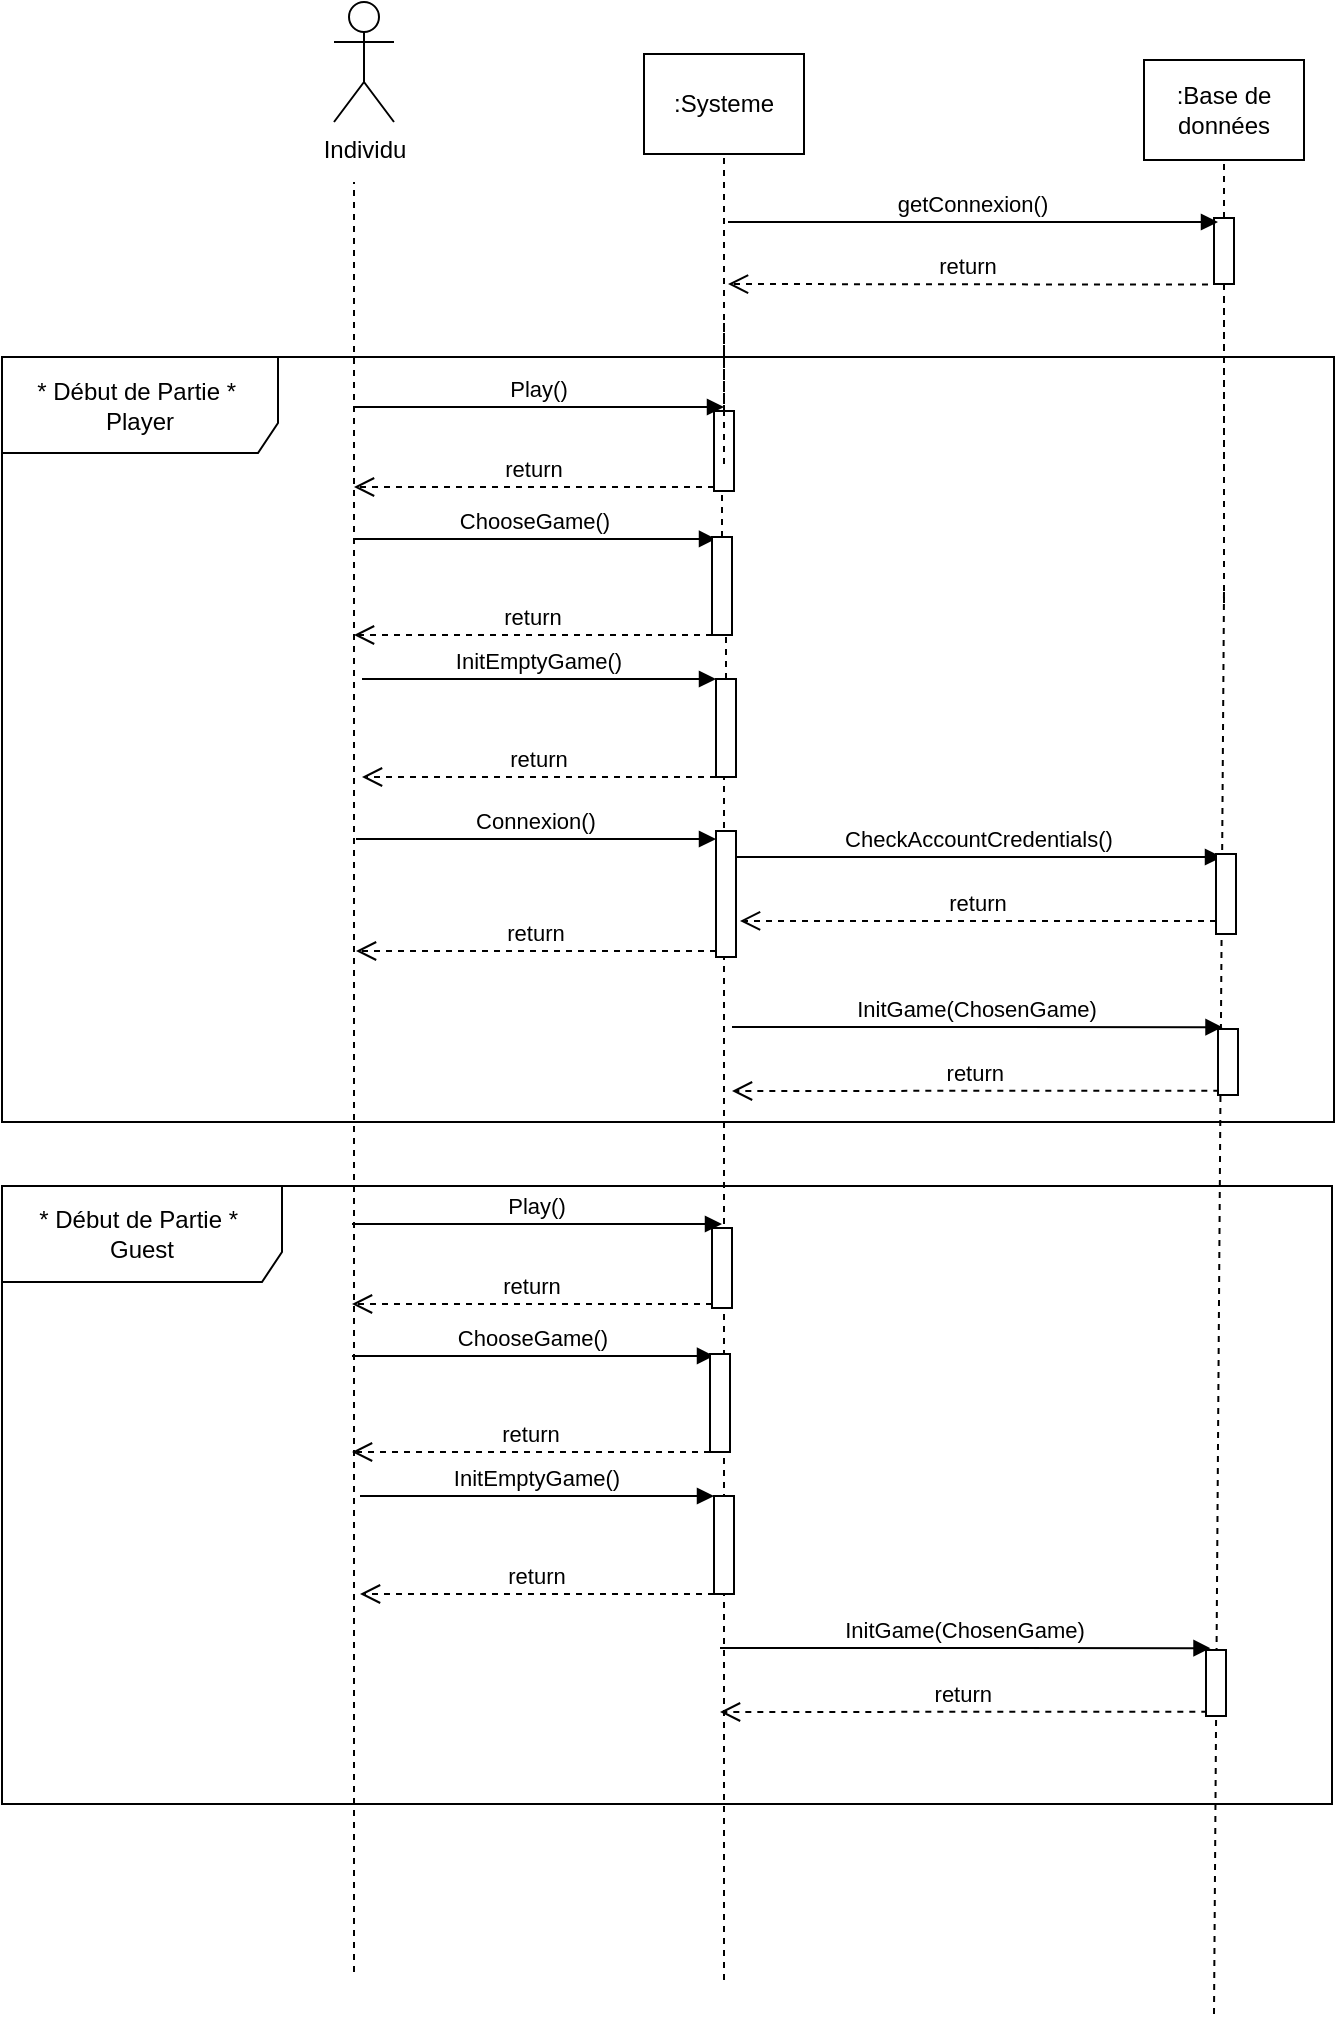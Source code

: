 <mxfile version="13.10.1" type="gitlab">
  <diagram id="kgpKYQtTHZ0yAKxKKP6v" name="Page-1">
    <mxGraphModel dx="1110" dy="652" grid="0" gridSize="10" guides="1" tooltips="1" connect="1" arrows="1" fold="1" page="1" pageScale="1" pageWidth="850" pageHeight="1400" background="#ffffff" math="0" shadow="0" extFonts="Permanent Marker^https://fonts.googleapis.com/css?family=Permanent+Marker">
      <root>
        <mxCell id="0" />
        <mxCell id="1" parent="0" />
        <mxCell id="LkClCWV3-tZvklI0jkfO-49" value="* Début de Partie *&amp;nbsp;&lt;br&gt;Player" style="shape=umlFrame;whiteSpace=wrap;html=1;fillColor=none;width=138;height=48;" parent="1" vertex="1">
          <mxGeometry x="7" y="184.5" width="666" height="382.5" as="geometry" />
        </mxCell>
        <mxCell id="LkClCWV3-tZvklI0jkfO-59" value="* Début de Partie *&amp;nbsp;&lt;br&gt;Guest" style="shape=umlFrame;whiteSpace=wrap;html=1;fillColor=none;width=140;height=48;" parent="1" vertex="1">
          <mxGeometry x="7" y="599" width="665" height="309" as="geometry" />
        </mxCell>
        <mxCell id="LkClCWV3-tZvklI0jkfO-1" value="Individu" style="shape=umlActor;verticalLabelPosition=bottom;verticalAlign=top;html=1;outlineConnect=0;" parent="1" vertex="1">
          <mxGeometry x="173" y="7" width="30" height="60" as="geometry" />
        </mxCell>
        <mxCell id="LkClCWV3-tZvklI0jkfO-6" value="" style="endArrow=none;dashed=1;html=1;" parent="1" edge="1">
          <mxGeometry width="50" height="50" relative="1" as="geometry">
            <mxPoint x="183" y="992" as="sourcePoint" />
            <mxPoint x="183" y="97" as="targetPoint" />
          </mxGeometry>
        </mxCell>
        <mxCell id="LkClCWV3-tZvklI0jkfO-10" value="" style="endArrow=none;dashed=1;html=1;" parent="1" edge="1">
          <mxGeometry width="50" height="50" relative="1" as="geometry">
            <mxPoint x="368" y="154" as="sourcePoint" />
            <mxPoint x="368" y="77" as="targetPoint" />
          </mxGeometry>
        </mxCell>
        <mxCell id="LkClCWV3-tZvklI0jkfO-12" value="" style="endArrow=none;dashed=1;html=1;" parent="1" source="NwIOa7d9pvwit4-bKOf0-10" edge="1">
          <mxGeometry width="50" height="50" relative="1" as="geometry">
            <mxPoint x="368" y="641.5" as="sourcePoint" />
            <mxPoint x="368" y="167.5" as="targetPoint" />
          </mxGeometry>
        </mxCell>
        <mxCell id="LkClCWV3-tZvklI0jkfO-13" value=":Base de données" style="rounded=0;whiteSpace=wrap;html=1;" parent="1" vertex="1">
          <mxGeometry x="578" y="36" width="80" height="50" as="geometry" />
        </mxCell>
        <mxCell id="LkClCWV3-tZvklI0jkfO-15" value="" style="endArrow=none;dashed=1;html=1;" parent="1" edge="1">
          <mxGeometry width="50" height="50" relative="1" as="geometry">
            <mxPoint x="618" y="241" as="sourcePoint" />
            <mxPoint x="618" y="85" as="targetPoint" />
          </mxGeometry>
        </mxCell>
        <mxCell id="LkClCWV3-tZvklI0jkfO-17" value="" style="endArrow=none;dashed=1;html=1;" parent="1" edge="1">
          <mxGeometry width="50" height="50" relative="1" as="geometry">
            <mxPoint x="613" y="1013" as="sourcePoint" />
            <mxPoint x="618" y="301.5" as="targetPoint" />
          </mxGeometry>
        </mxCell>
        <mxCell id="LkClCWV3-tZvklI0jkfO-18" value=":Systeme" style="rounded=0;whiteSpace=wrap;html=1;" parent="1" vertex="1">
          <mxGeometry x="328" y="33" width="80" height="50" as="geometry" />
        </mxCell>
        <mxCell id="LkClCWV3-tZvklI0jkfO-30" value="Play()" style="verticalAlign=bottom;endArrow=block;shadow=0;strokeWidth=1;" parent="1" edge="1">
          <mxGeometry relative="1" as="geometry">
            <mxPoint x="183" y="209.5" as="sourcePoint" />
            <mxPoint x="368" y="209.5" as="targetPoint" />
            <Array as="points" />
            <mxPoint as="offset" />
          </mxGeometry>
        </mxCell>
        <mxCell id="LkClCWV3-tZvklI0jkfO-31" value="return" style="verticalAlign=bottom;endArrow=open;dashed=1;endSize=8;shadow=0;strokeWidth=1;" parent="1" source="NwIOa7d9pvwit4-bKOf0-10" edge="1">
          <mxGeometry relative="1" as="geometry">
            <mxPoint x="183" y="249.5" as="targetPoint" />
            <mxPoint x="613" y="249.5" as="sourcePoint" />
          </mxGeometry>
        </mxCell>
        <mxCell id="NwIOa7d9pvwit4-bKOf0-5" value="" style="endArrow=none;dashed=1;html=1;" parent="1" edge="1">
          <mxGeometry width="50" height="50" relative="1" as="geometry">
            <mxPoint x="618" y="307.5" as="sourcePoint" />
            <mxPoint x="618" y="156" as="targetPoint" />
          </mxGeometry>
        </mxCell>
        <mxCell id="NwIOa7d9pvwit4-bKOf0-10" value="" style="points=[];perimeter=orthogonalPerimeter;rounded=0;shadow=0;strokeWidth=1;" parent="1" vertex="1">
          <mxGeometry x="363" y="211.5" width="10" height="40" as="geometry" />
        </mxCell>
        <mxCell id="NwIOa7d9pvwit4-bKOf0-11" value="" style="endArrow=none;dashed=1;html=1;" parent="1" source="NwIOa7d9pvwit4-bKOf0-14" target="NwIOa7d9pvwit4-bKOf0-10" edge="1">
          <mxGeometry width="50" height="50" relative="1" as="geometry">
            <mxPoint x="368" y="501.5" as="sourcePoint" />
            <mxPoint x="368" y="167.5" as="targetPoint" />
          </mxGeometry>
        </mxCell>
        <mxCell id="NwIOa7d9pvwit4-bKOf0-12" value="ChooseGame()" style="verticalAlign=bottom;endArrow=block;shadow=0;strokeWidth=1;entryX=0.2;entryY=0.02;entryDx=0;entryDy=0;entryPerimeter=0;" parent="1" target="NwIOa7d9pvwit4-bKOf0-14" edge="1">
          <mxGeometry relative="1" as="geometry">
            <mxPoint x="183" y="275.5" as="sourcePoint" />
            <mxPoint x="368" y="335.5" as="targetPoint" />
            <Array as="points" />
            <mxPoint as="offset" />
          </mxGeometry>
        </mxCell>
        <mxCell id="NwIOa7d9pvwit4-bKOf0-13" value="return" style="verticalAlign=bottom;endArrow=open;dashed=1;endSize=8;shadow=0;strokeWidth=1;" parent="1" source="NwIOa7d9pvwit4-bKOf0-14" edge="1">
          <mxGeometry relative="1" as="geometry">
            <mxPoint x="183" y="323.5" as="targetPoint" />
            <mxPoint x="613" y="375.5" as="sourcePoint" />
          </mxGeometry>
        </mxCell>
        <mxCell id="NwIOa7d9pvwit4-bKOf0-15" value="InitGame(ChosenGame)" style="verticalAlign=bottom;endArrow=block;entryX=0.225;entryY=-0.028;shadow=0;strokeWidth=1;entryDx=0;entryDy=0;entryPerimeter=0;" parent="1" edge="1" target="LkClCWV3-tZvklI0jkfO-35">
          <mxGeometry relative="1" as="geometry">
            <mxPoint x="372" y="519.5" as="sourcePoint" />
            <mxPoint x="617" y="363.5" as="targetPoint" />
          </mxGeometry>
        </mxCell>
        <mxCell id="NwIOa7d9pvwit4-bKOf0-16" value="return" style="verticalAlign=bottom;endArrow=open;dashed=1;endSize=8;exitX=0.066;exitY=0.934;shadow=0;strokeWidth=1;exitDx=0;exitDy=0;exitPerimeter=0;" parent="1" edge="1" source="LkClCWV3-tZvklI0jkfO-35">
          <mxGeometry relative="1" as="geometry">
            <mxPoint x="372" y="551.5" as="targetPoint" />
            <mxPoint x="612" y="394.8" as="sourcePoint" />
          </mxGeometry>
        </mxCell>
        <mxCell id="NwIOa7d9pvwit4-bKOf0-17" value="" style="points=[];perimeter=orthogonalPerimeter;rounded=0;shadow=0;strokeWidth=1;" parent="1" vertex="1">
          <mxGeometry x="364" y="345.5" width="10" height="49" as="geometry" />
        </mxCell>
        <mxCell id="NwIOa7d9pvwit4-bKOf0-18" value="" style="endArrow=none;dashed=1;html=1;" parent="1" target="NwIOa7d9pvwit4-bKOf0-17" edge="1">
          <mxGeometry width="50" height="50" relative="1" as="geometry">
            <mxPoint x="368" y="996" as="sourcePoint" />
            <mxPoint x="368" y="303.5" as="targetPoint" />
          </mxGeometry>
        </mxCell>
        <mxCell id="NwIOa7d9pvwit4-bKOf0-19" value="InitEmptyGame()" style="verticalAlign=bottom;endArrow=block;shadow=0;strokeWidth=1;" parent="1" edge="1" target="NwIOa7d9pvwit4-bKOf0-17">
          <mxGeometry relative="1" as="geometry">
            <mxPoint x="187" y="345.5" as="sourcePoint" />
            <mxPoint x="363" y="409.5" as="targetPoint" />
            <Array as="points" />
            <mxPoint as="offset" />
          </mxGeometry>
        </mxCell>
        <mxCell id="NwIOa7d9pvwit4-bKOf0-20" value="return" style="verticalAlign=bottom;endArrow=open;dashed=1;endSize=8;shadow=0;strokeWidth=1;" parent="1" edge="1" source="NwIOa7d9pvwit4-bKOf0-17">
          <mxGeometry relative="1" as="geometry">
            <mxPoint x="187" y="394.5" as="targetPoint" />
            <mxPoint x="360" y="451.5" as="sourcePoint" />
          </mxGeometry>
        </mxCell>
        <mxCell id="TH6nzmVZ2wGRoc9XE--y-47" value="" style="points=[];perimeter=orthogonalPerimeter;rounded=0;shadow=0;strokeWidth=1;" parent="1" vertex="1">
          <mxGeometry x="613" y="115" width="10" height="33" as="geometry" />
        </mxCell>
        <mxCell id="TH6nzmVZ2wGRoc9XE--y-48" value="getConnexion()" style="verticalAlign=bottom;endArrow=block;entryX=0;entryY=0;shadow=0;strokeWidth=1;" parent="1" edge="1">
          <mxGeometry relative="1" as="geometry">
            <mxPoint x="370" y="117" as="sourcePoint" />
            <mxPoint x="615" y="117" as="targetPoint" />
          </mxGeometry>
        </mxCell>
        <mxCell id="TH6nzmVZ2wGRoc9XE--y-49" value="return" style="verticalAlign=bottom;endArrow=open;dashed=1;endSize=8;exitX=0;exitY=0.95;shadow=0;strokeWidth=1;entryX=1;entryY=0.9;entryDx=0;entryDy=0;entryPerimeter=0;" parent="1" edge="1">
          <mxGeometry relative="1" as="geometry">
            <mxPoint x="370" y="148" as="targetPoint" />
            <mxPoint x="610" y="148.3" as="sourcePoint" />
          </mxGeometry>
        </mxCell>
        <mxCell id="TH6nzmVZ2wGRoc9XE--y-53" value="" style="endArrow=none;dashed=1;html=1;" parent="1" edge="1">
          <mxGeometry width="50" height="50" relative="1" as="geometry">
            <mxPoint x="368" y="238" as="sourcePoint" />
            <mxPoint x="368" y="156" as="targetPoint" />
          </mxGeometry>
        </mxCell>
        <mxCell id="NwIOa7d9pvwit4-bKOf0-14" value="" style="points=[];perimeter=orthogonalPerimeter;rounded=0;shadow=0;strokeWidth=1;" parent="1" vertex="1">
          <mxGeometry x="362" y="274.5" width="10" height="49" as="geometry" />
        </mxCell>
        <mxCell id="k9Gw3ZZN24IDvO-PCEg5-2" value="" style="endArrow=none;dashed=1;html=1;" edge="1" parent="1" source="NwIOa7d9pvwit4-bKOf0-17" target="NwIOa7d9pvwit4-bKOf0-14">
          <mxGeometry width="50" height="50" relative="1" as="geometry">
            <mxPoint x="368" y="405.5" as="sourcePoint" />
            <mxPoint x="368" y="251.5" as="targetPoint" />
          </mxGeometry>
        </mxCell>
        <mxCell id="k9Gw3ZZN24IDvO-PCEg5-9" value="Connexion()" style="verticalAlign=bottom;endArrow=block;entryX=0;entryY=0;shadow=0;strokeWidth=1;" edge="1" parent="1">
          <mxGeometry relative="1" as="geometry">
            <mxPoint x="184" y="425.5" as="sourcePoint" />
            <mxPoint x="364" y="425.5" as="targetPoint" />
          </mxGeometry>
        </mxCell>
        <mxCell id="k9Gw3ZZN24IDvO-PCEg5-10" value="return" style="verticalAlign=bottom;endArrow=open;dashed=1;endSize=8;shadow=0;strokeWidth=1;entryX=1.2;entryY=0.714;entryDx=0;entryDy=0;entryPerimeter=0;" edge="1" parent="1">
          <mxGeometry relative="1" as="geometry">
            <mxPoint x="376" y="466.482" as="targetPoint" />
            <mxPoint x="614" y="466.482" as="sourcePoint" />
          </mxGeometry>
        </mxCell>
        <mxCell id="k9Gw3ZZN24IDvO-PCEg5-11" value="CheckAccountCredentials()" style="verticalAlign=bottom;endArrow=block;shadow=0;strokeWidth=1;" edge="1" parent="1">
          <mxGeometry relative="1" as="geometry">
            <mxPoint x="374" y="434.5" as="sourcePoint" />
            <mxPoint x="617" y="434.5" as="targetPoint" />
          </mxGeometry>
        </mxCell>
        <mxCell id="k9Gw3ZZN24IDvO-PCEg5-12" value="return" style="verticalAlign=bottom;endArrow=open;dashed=1;endSize=8;exitX=0;exitY=0.95;shadow=0;strokeWidth=1;" edge="1" parent="1">
          <mxGeometry relative="1" as="geometry">
            <mxPoint x="184" y="481.5" as="targetPoint" />
            <mxPoint x="364" y="481.5" as="sourcePoint" />
          </mxGeometry>
        </mxCell>
        <mxCell id="k9Gw3ZZN24IDvO-PCEg5-13" value="" style="points=[];perimeter=orthogonalPerimeter;rounded=0;shadow=0;strokeWidth=1;" vertex="1" parent="1">
          <mxGeometry x="614" y="433" width="10" height="40" as="geometry" />
        </mxCell>
        <mxCell id="k9Gw3ZZN24IDvO-PCEg5-14" value="" style="points=[];perimeter=orthogonalPerimeter;rounded=0;shadow=0;strokeWidth=1;" vertex="1" parent="1">
          <mxGeometry x="364" y="421.5" width="10" height="63" as="geometry" />
        </mxCell>
        <mxCell id="LkClCWV3-tZvklI0jkfO-35" value="" style="points=[];perimeter=orthogonalPerimeter;rounded=0;shadow=0;strokeWidth=1;" parent="1" vertex="1">
          <mxGeometry x="615" y="520.5" width="10" height="33" as="geometry" />
        </mxCell>
        <mxCell id="k9Gw3ZZN24IDvO-PCEg5-17" value="Play()" style="verticalAlign=bottom;endArrow=block;shadow=0;strokeWidth=1;" edge="1" parent="1">
          <mxGeometry relative="1" as="geometry">
            <mxPoint x="182" y="618" as="sourcePoint" />
            <mxPoint x="367" y="618" as="targetPoint" />
            <Array as="points" />
            <mxPoint as="offset" />
          </mxGeometry>
        </mxCell>
        <mxCell id="k9Gw3ZZN24IDvO-PCEg5-18" value="return" style="verticalAlign=bottom;endArrow=open;dashed=1;endSize=8;shadow=0;strokeWidth=1;" edge="1" parent="1" source="k9Gw3ZZN24IDvO-PCEg5-19">
          <mxGeometry relative="1" as="geometry">
            <mxPoint x="182" y="658" as="targetPoint" />
            <mxPoint x="612" y="658" as="sourcePoint" />
          </mxGeometry>
        </mxCell>
        <mxCell id="k9Gw3ZZN24IDvO-PCEg5-19" value="" style="points=[];perimeter=orthogonalPerimeter;rounded=0;shadow=0;strokeWidth=1;" vertex="1" parent="1">
          <mxGeometry x="362" y="620" width="10" height="40" as="geometry" />
        </mxCell>
        <mxCell id="k9Gw3ZZN24IDvO-PCEg5-21" value="ChooseGame()" style="verticalAlign=bottom;endArrow=block;shadow=0;strokeWidth=1;entryX=0.2;entryY=0.02;entryDx=0;entryDy=0;entryPerimeter=0;" edge="1" parent="1" target="k9Gw3ZZN24IDvO-PCEg5-29">
          <mxGeometry relative="1" as="geometry">
            <mxPoint x="182" y="684" as="sourcePoint" />
            <mxPoint x="367" y="744" as="targetPoint" />
            <Array as="points" />
            <mxPoint as="offset" />
          </mxGeometry>
        </mxCell>
        <mxCell id="k9Gw3ZZN24IDvO-PCEg5-22" value="return" style="verticalAlign=bottom;endArrow=open;dashed=1;endSize=8;shadow=0;strokeWidth=1;" edge="1" parent="1" source="k9Gw3ZZN24IDvO-PCEg5-29">
          <mxGeometry relative="1" as="geometry">
            <mxPoint x="182" y="732" as="targetPoint" />
            <mxPoint x="612" y="784" as="sourcePoint" />
          </mxGeometry>
        </mxCell>
        <mxCell id="k9Gw3ZZN24IDvO-PCEg5-23" value="InitGame(ChosenGame)" style="verticalAlign=bottom;endArrow=block;entryX=0.225;entryY=-0.028;shadow=0;strokeWidth=1;entryDx=0;entryDy=0;entryPerimeter=0;" edge="1" parent="1" target="k9Gw3ZZN24IDvO-PCEg5-37">
          <mxGeometry relative="1" as="geometry">
            <mxPoint x="366" y="830" as="sourcePoint" />
            <mxPoint x="611" y="674.0" as="targetPoint" />
          </mxGeometry>
        </mxCell>
        <mxCell id="k9Gw3ZZN24IDvO-PCEg5-24" value="return" style="verticalAlign=bottom;endArrow=open;dashed=1;endSize=8;exitX=0.066;exitY=0.934;shadow=0;strokeWidth=1;exitDx=0;exitDy=0;exitPerimeter=0;" edge="1" parent="1" source="k9Gw3ZZN24IDvO-PCEg5-37">
          <mxGeometry relative="1" as="geometry">
            <mxPoint x="366" y="862" as="targetPoint" />
            <mxPoint x="606" y="705.3" as="sourcePoint" />
          </mxGeometry>
        </mxCell>
        <mxCell id="k9Gw3ZZN24IDvO-PCEg5-25" value="" style="points=[];perimeter=orthogonalPerimeter;rounded=0;shadow=0;strokeWidth=1;" vertex="1" parent="1">
          <mxGeometry x="363" y="754" width="10" height="49" as="geometry" />
        </mxCell>
        <mxCell id="k9Gw3ZZN24IDvO-PCEg5-27" value="InitEmptyGame()" style="verticalAlign=bottom;endArrow=block;shadow=0;strokeWidth=1;" edge="1" parent="1" target="k9Gw3ZZN24IDvO-PCEg5-25">
          <mxGeometry relative="1" as="geometry">
            <mxPoint x="186" y="754" as="sourcePoint" />
            <mxPoint x="362" y="818" as="targetPoint" />
            <Array as="points" />
            <mxPoint as="offset" />
          </mxGeometry>
        </mxCell>
        <mxCell id="k9Gw3ZZN24IDvO-PCEg5-28" value="return" style="verticalAlign=bottom;endArrow=open;dashed=1;endSize=8;shadow=0;strokeWidth=1;" edge="1" parent="1" source="k9Gw3ZZN24IDvO-PCEg5-25">
          <mxGeometry relative="1" as="geometry">
            <mxPoint x="186" y="803" as="targetPoint" />
            <mxPoint x="359" y="860" as="sourcePoint" />
          </mxGeometry>
        </mxCell>
        <mxCell id="k9Gw3ZZN24IDvO-PCEg5-29" value="" style="points=[];perimeter=orthogonalPerimeter;rounded=0;shadow=0;strokeWidth=1;" vertex="1" parent="1">
          <mxGeometry x="361" y="683" width="10" height="49" as="geometry" />
        </mxCell>
        <mxCell id="k9Gw3ZZN24IDvO-PCEg5-37" value="" style="points=[];perimeter=orthogonalPerimeter;rounded=0;shadow=0;strokeWidth=1;" vertex="1" parent="1">
          <mxGeometry x="609" y="831" width="10" height="33" as="geometry" />
        </mxCell>
      </root>
    </mxGraphModel>
  </diagram>
</mxfile>
